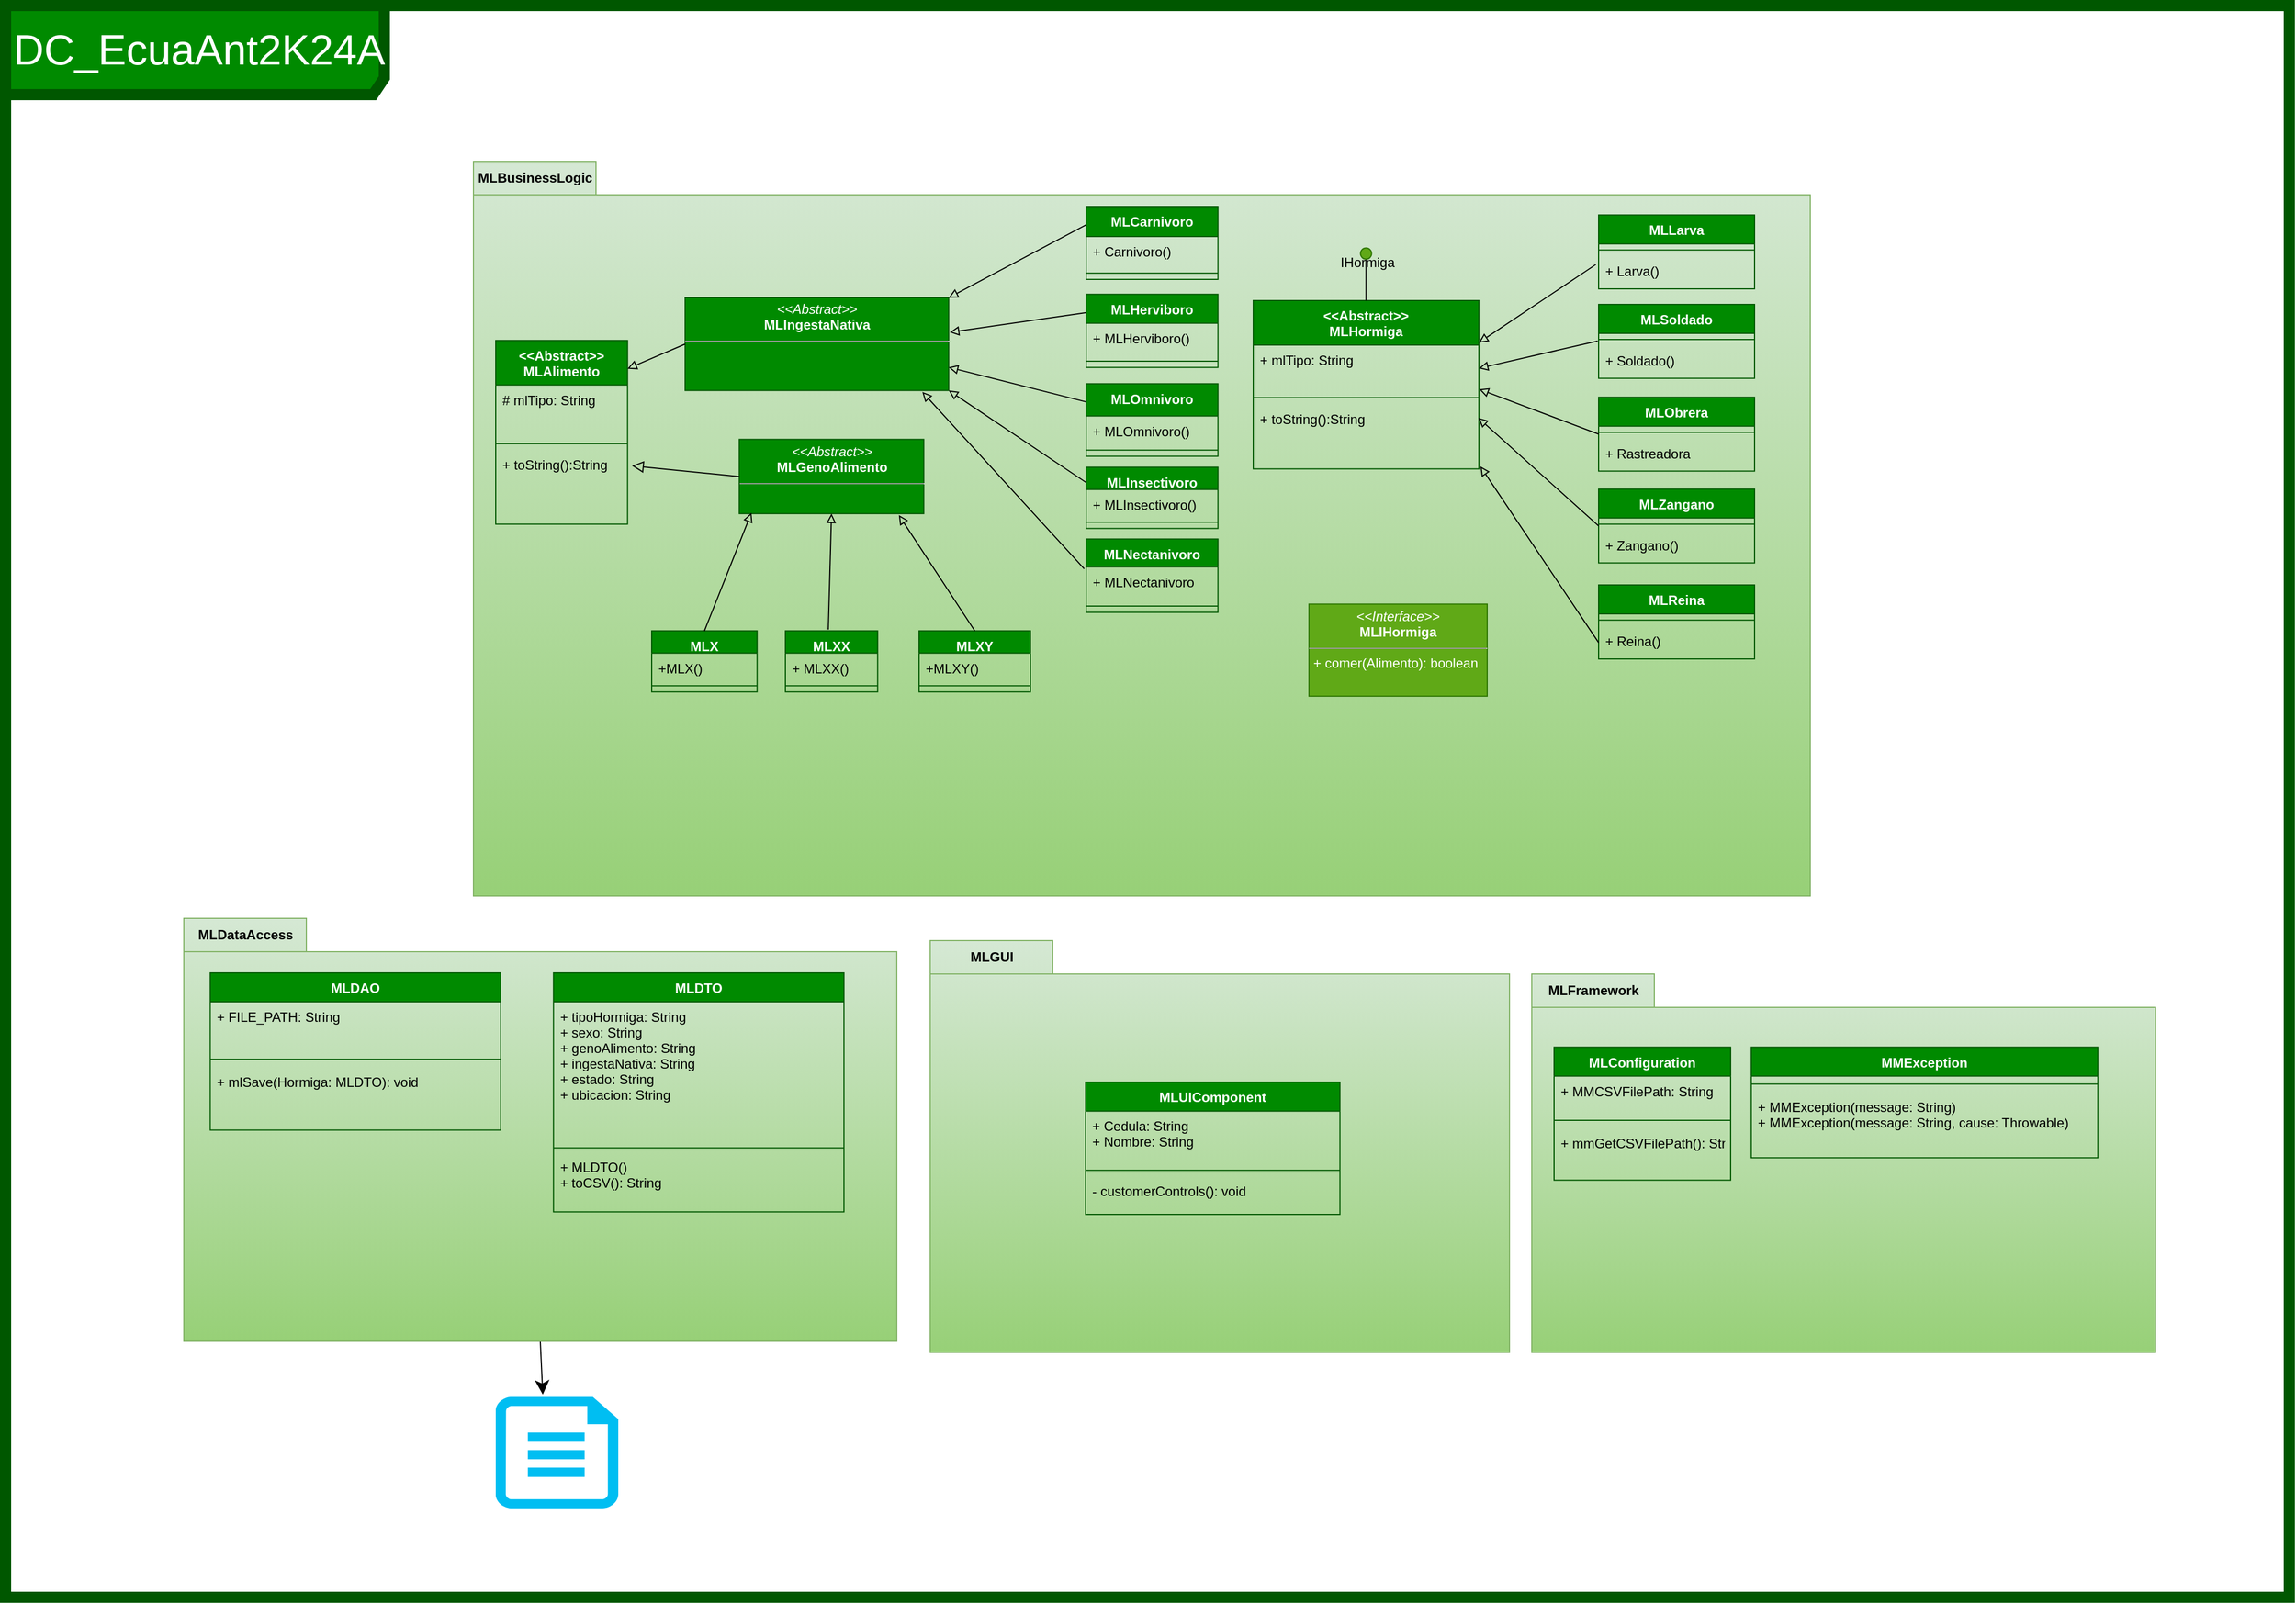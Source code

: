<mxfile>
    <diagram id="z_uSLRBLm9-AL7y3q-LX" name="Page-1">
        <mxGraphModel dx="1402" dy="825" grid="1" gridSize="10" guides="1" tooltips="1" connect="1" arrows="1" fold="1" page="0" pageScale="1" pageWidth="850" pageHeight="1100" background="#ffffff" math="0" shadow="0">
            <root>
                <mxCell id="0"/>
                <mxCell id="1" parent="0"/>
                <mxCell id="188" value="&lt;font color=&quot;#000000&quot;&gt;MLGUI&lt;/font&gt;" style="shape=folder;fontStyle=1;tabWidth=110;tabHeight=30;tabPosition=left;html=1;boundedLbl=1;labelInHeader=1;container=1;collapsible=0;fillColor=#d5e8d4;strokeColor=#82b366;gradientColor=#97d077;" vertex="1" parent="1">
                    <mxGeometry x="70" y="500" width="520" height="370" as="geometry"/>
                </mxCell>
                <mxCell id="189" value="" style="html=1;strokeColor=none;resizeWidth=1;resizeHeight=1;fillColor=none;part=1;connectable=0;allowArrows=0;deletable=0;" vertex="1" parent="188">
                    <mxGeometry width="496.472" height="194.892" relative="1" as="geometry">
                        <mxPoint y="30" as="offset"/>
                    </mxGeometry>
                </mxCell>
                <mxCell id="190" value="MLUIComponent" style="swimlane;fontStyle=1;align=center;verticalAlign=top;childLayout=stackLayout;horizontal=1;startSize=26;horizontalStack=0;resizeParent=1;resizeParentMax=0;resizeLast=0;collapsible=1;marginBottom=0;fillColor=#008a00;fontColor=#ffffff;strokeColor=#005700;" vertex="1" parent="188">
                    <mxGeometry x="139.512" y="127.188" width="228.293" height="118.808" as="geometry"/>
                </mxCell>
                <mxCell id="191" value="+ Cedula: String&#10;+ Nombre: String" style="text;strokeColor=none;fillColor=none;align=left;verticalAlign=top;spacingLeft=4;spacingRight=4;overflow=hidden;rotatable=0;points=[[0,0.5],[1,0.5]];portConstraint=eastwest;fontStyle=0;fontColor=#000000;" vertex="1" parent="190">
                    <mxGeometry y="26" width="228.293" height="48.188" as="geometry"/>
                </mxCell>
                <mxCell id="192" value="" style="line;strokeWidth=1;fillColor=none;align=left;verticalAlign=middle;spacingTop=-1;spacingLeft=3;spacingRight=3;rotatable=0;labelPosition=right;points=[];portConstraint=eastwest;strokeColor=inherit;" vertex="1" parent="190">
                    <mxGeometry y="74.188" width="228.293" height="9.943" as="geometry"/>
                </mxCell>
                <mxCell id="193" value="- customerControls(): void" style="text;strokeColor=none;fillColor=none;align=left;verticalAlign=top;spacingLeft=4;spacingRight=4;overflow=hidden;rotatable=0;points=[[0,0.5],[1,0.5]];portConstraint=eastwest;fontColor=#000000;" vertex="1" parent="190">
                    <mxGeometry y="84.131" width="228.293" height="34.677" as="geometry"/>
                </mxCell>
                <mxCell id="194" value="&lt;font color=&quot;#000000&quot;&gt;MLBusinessLogic&lt;/font&gt;" style="shape=folder;fontStyle=1;tabWidth=110;tabHeight=30;tabPosition=left;html=1;boundedLbl=1;labelInHeader=1;container=1;collapsible=0;fillColor=#d5e8d4;strokeColor=#82b366;gradientColor=#97d077;" vertex="1" parent="1">
                    <mxGeometry x="-340" y="-200" width="1200" height="660" as="geometry"/>
                </mxCell>
                <mxCell id="195" value="" style="html=1;strokeColor=none;resizeWidth=1;resizeHeight=1;fillColor=none;part=1;connectable=0;allowArrows=0;deletable=0;" vertex="1" parent="194">
                    <mxGeometry width="840" height="243.158" relative="1" as="geometry">
                        <mxPoint y="30" as="offset"/>
                    </mxGeometry>
                </mxCell>
                <mxCell id="196" value="&lt;p style=&quot;margin:0px;margin-top:4px;text-align:center;&quot;&gt;&lt;i&gt;&amp;lt;&amp;lt;Abstract&amp;gt;&amp;gt;&lt;/i&gt;&lt;br&gt;&lt;b&gt;MLIngestaNativa&lt;/b&gt;&lt;/p&gt;&lt;hr size=&quot;1&quot;&gt;&lt;p style=&quot;margin:0px;margin-left:4px;&quot;&gt;&lt;/p&gt;&lt;p style=&quot;margin:0px;margin-left:4px;&quot;&gt;&lt;br&gt;&lt;/p&gt;" style="verticalAlign=top;align=left;overflow=fill;fontSize=12;fontFamily=Helvetica;html=1;fillColor=#008a00;strokeColor=#005700;fontColor=#ffffff;" vertex="1" parent="194">
                    <mxGeometry x="190.0" y="122.438" width="236.62" height="83.368" as="geometry"/>
                </mxCell>
                <mxCell id="197" value="&lt;p style=&quot;margin:0px;margin-top:4px;text-align:center;&quot;&gt;&lt;i&gt;&amp;lt;&amp;lt;Abstract&amp;gt;&amp;gt;&lt;/i&gt;&lt;br&gt;&lt;b&gt;MLGenoAlimento&lt;/b&gt;&lt;/p&gt;&lt;hr size=&quot;1&quot;&gt;&lt;p style=&quot;margin:0px;margin-left:4px;&quot;&gt;&lt;/p&gt;&lt;p style=&quot;margin:0px;margin-left:4px;&quot;&gt;&lt;br&gt;&lt;/p&gt;" style="verticalAlign=top;align=left;overflow=fill;fontSize=12;fontFamily=Helvetica;html=1;fillColor=#008a00;strokeColor=#005700;fontColor=#ffffff;" vertex="1" parent="194">
                    <mxGeometry x="238.599" y="249.729" width="165.634" height="66.695" as="geometry"/>
                </mxCell>
                <mxCell id="198" value="&lt;&lt;Abstract&gt;&gt;&#10;MLAlimento" style="swimlane;fontStyle=1;align=center;verticalAlign=top;childLayout=stackLayout;horizontal=1;startSize=40;horizontalStack=0;resizeParent=1;resizeParentMax=0;resizeLast=0;collapsible=1;marginBottom=0;fillColor=#008a00;strokeColor=#005700;fontColor=#ffffff;" vertex="1" parent="194">
                    <mxGeometry x="20.002" y="160.852" width="118.31" height="165.053" as="geometry">
                        <mxRectangle x="20" y="10" width="90" height="30" as="alternateBounds"/>
                    </mxGeometry>
                </mxCell>
                <mxCell id="199" value="# mlTipo: String" style="text;strokeColor=none;fillColor=none;align=left;verticalAlign=top;spacingLeft=4;spacingRight=4;overflow=hidden;rotatable=0;points=[[0,0.5],[1,0.5]];portConstraint=eastwest;fontColor=#000000;" vertex="1" parent="198">
                    <mxGeometry y="40" width="118.31" height="47.242" as="geometry"/>
                </mxCell>
                <mxCell id="200" value="" style="line;strokeWidth=1;fillColor=none;align=left;verticalAlign=middle;spacingTop=-1;spacingLeft=3;spacingRight=3;rotatable=0;labelPosition=right;points=[];portConstraint=eastwest;strokeColor=inherit;" vertex="1" parent="198">
                    <mxGeometry y="87.242" width="118.31" height="11.116" as="geometry"/>
                </mxCell>
                <mxCell id="201" value="+ toString():String" style="text;strokeColor=none;fillColor=none;align=left;verticalAlign=top;spacingLeft=4;spacingRight=4;overflow=hidden;rotatable=0;points=[[0,0.5],[1,0.5]];portConstraint=eastwest;fontColor=#000000;" vertex="1" parent="198">
                    <mxGeometry y="98.358" width="118.31" height="66.695" as="geometry"/>
                </mxCell>
                <mxCell id="202" value="" style="endArrow=block;endSize=6;endFill=0;html=1;exitX=0;exitY=0.5;exitDx=0;exitDy=0;entryX=1;entryY=0.154;entryDx=0;entryDy=0;entryPerimeter=0;strokeColor=#000000;" edge="1" parent="194" source="196" target="198">
                    <mxGeometry x="-0.273" y="2" width="160" relative="1" as="geometry">
                        <mxPoint x="474.955" y="464.348" as="sourcePoint"/>
                        <mxPoint x="212.958" y="105.606" as="targetPoint"/>
                        <Array as="points"/>
                        <mxPoint as="offset"/>
                    </mxGeometry>
                </mxCell>
                <mxCell id="203" value="" style="endArrow=block;endSize=8;endFill=0;html=1;exitX=0;exitY=0.5;exitDx=0;exitDy=0;entryX=1.034;entryY=0.214;entryDx=0;entryDy=0;strokeColor=#000000;entryPerimeter=0;" edge="1" parent="194" source="197" target="201">
                    <mxGeometry x="-0.273" y="2" width="160" relative="1" as="geometry">
                        <mxPoint x="331.268" y="147.284" as="sourcePoint"/>
                        <mxPoint x="224.789" y="133.417" as="targetPoint"/>
                        <Array as="points"/>
                        <mxPoint as="offset"/>
                    </mxGeometry>
                </mxCell>
                <mxCell id="204" value="MLX" style="swimlane;fontStyle=1;align=center;verticalAlign=top;childLayout=stackLayout;horizontal=1;startSize=20;horizontalStack=0;resizeParent=1;resizeParentMax=0;resizeLast=0;collapsible=1;marginBottom=0;fillColor=#008a00;fontColor=#ffffff;strokeColor=#005700;" vertex="1" parent="194">
                    <mxGeometry x="160" y="421.77" width="94.65" height="54.9" as="geometry">
                        <mxRectangle x="20" y="10" width="90" height="30" as="alternateBounds"/>
                    </mxGeometry>
                </mxCell>
                <mxCell id="205" value="+MLX()" style="text;strokeColor=none;fillColor=none;align=left;verticalAlign=top;spacingLeft=4;spacingRight=4;overflow=hidden;rotatable=0;points=[[0,0.5],[1,0.5]];portConstraint=eastwest;fontColor=#000000;" vertex="1" parent="204">
                    <mxGeometry y="20" width="94.65" height="23.784" as="geometry"/>
                </mxCell>
                <mxCell id="206" value="" style="line;strokeWidth=1;fillColor=none;align=left;verticalAlign=middle;spacingTop=-1;spacingLeft=3;spacingRight=3;rotatable=0;labelPosition=right;points=[];portConstraint=eastwest;strokeColor=inherit;" vertex="1" parent="204">
                    <mxGeometry y="43.784" width="94.65" height="11.116" as="geometry"/>
                </mxCell>
                <mxCell id="207" value="MLXX" style="swimlane;fontStyle=1;align=center;verticalAlign=top;childLayout=stackLayout;horizontal=1;startSize=20;horizontalStack=0;resizeParent=1;resizeParentMax=0;resizeLast=0;collapsible=1;marginBottom=0;fillColor=#008a00;fontColor=#ffffff;strokeColor=#005700;" vertex="1" parent="194">
                    <mxGeometry x="280.003" y="421.768" width="82.82" height="54.9" as="geometry">
                        <mxRectangle x="20" y="10" width="90" height="30" as="alternateBounds"/>
                    </mxGeometry>
                </mxCell>
                <mxCell id="208" value="+ MLXX()" style="text;strokeColor=none;fillColor=none;align=left;verticalAlign=top;spacingLeft=4;spacingRight=4;overflow=hidden;rotatable=0;points=[[0,0.5],[1,0.5]];portConstraint=eastwest;fontColor=#000000;" vertex="1" parent="207">
                    <mxGeometry y="20" width="82.82" height="23.784" as="geometry"/>
                </mxCell>
                <mxCell id="209" value="" style="line;strokeWidth=1;fillColor=none;align=left;verticalAlign=middle;spacingTop=-1;spacingLeft=3;spacingRight=3;rotatable=0;labelPosition=right;points=[];portConstraint=eastwest;strokeColor=inherit;" vertex="1" parent="207">
                    <mxGeometry y="43.784" width="82.82" height="11.116" as="geometry"/>
                </mxCell>
                <mxCell id="210" value="MLXY" style="swimlane;fontStyle=1;align=center;verticalAlign=top;childLayout=stackLayout;horizontal=1;startSize=20;horizontalStack=0;resizeParent=1;resizeParentMax=0;resizeLast=0;collapsible=1;marginBottom=0;fillColor=#008a00;fontColor=#ffffff;strokeColor=#005700;" vertex="1" parent="194">
                    <mxGeometry x="400" y="421.77" width="100" height="54.9" as="geometry">
                        <mxRectangle x="20" y="10" width="90" height="30" as="alternateBounds"/>
                    </mxGeometry>
                </mxCell>
                <mxCell id="211" value="+MLXY()" style="text;strokeColor=none;fillColor=none;align=left;verticalAlign=top;spacingLeft=4;spacingRight=4;overflow=hidden;rotatable=0;points=[[0,0.5],[1,0.5]];portConstraint=eastwest;fontColor=#000000;" vertex="1" parent="210">
                    <mxGeometry y="20" width="100" height="23.784" as="geometry"/>
                </mxCell>
                <mxCell id="212" value="" style="line;strokeWidth=1;fillColor=none;align=left;verticalAlign=middle;spacingTop=-1;spacingLeft=3;spacingRight=3;rotatable=0;labelPosition=right;points=[];portConstraint=eastwest;strokeColor=inherit;" vertex="1" parent="210">
                    <mxGeometry y="43.784" width="100" height="11.116" as="geometry"/>
                </mxCell>
                <mxCell id="213" value="" style="endArrow=block;endSize=6;endFill=0;html=1;exitX=0.5;exitY=0;exitDx=0;exitDy=0;entryX=0.066;entryY=0.989;entryDx=0;entryDy=0;strokeColor=#000000;entryPerimeter=0;" edge="1" parent="194" source="204" target="197">
                    <mxGeometry x="-0.273" y="2" width="160" relative="1" as="geometry">
                        <mxPoint x="319.437" y="345.979" as="sourcePoint"/>
                        <mxPoint x="212.958" y="272.337" as="targetPoint"/>
                        <Array as="points"/>
                        <mxPoint as="offset"/>
                    </mxGeometry>
                </mxCell>
                <mxCell id="214" value="" style="endArrow=block;endSize=6;endFill=0;html=1;exitX=0.465;exitY=-0.02;exitDx=0;exitDy=0;entryX=0.5;entryY=1;entryDx=0;entryDy=0;exitPerimeter=0;strokeColor=#000000;" edge="1" parent="194" source="207" target="197">
                    <mxGeometry x="-0.273" y="2" width="160" relative="1" as="geometry">
                        <mxPoint x="532.394" y="373.768" as="sourcePoint"/>
                        <mxPoint x="425.915" y="300.126" as="targetPoint"/>
                        <Array as="points"/>
                        <mxPoint as="offset"/>
                    </mxGeometry>
                </mxCell>
                <mxCell id="215" value="" style="endArrow=block;endSize=6;endFill=0;html=1;exitX=0.5;exitY=0;exitDx=0;exitDy=0;entryX=0.865;entryY=1.02;entryDx=0;entryDy=0;strokeColor=#000000;entryPerimeter=0;" edge="1" parent="194" source="210" target="197">
                    <mxGeometry x="-0.273" y="2" width="160" relative="1" as="geometry">
                        <mxPoint x="686.197" y="373.768" as="sourcePoint"/>
                        <mxPoint x="579.718" y="300.126" as="targetPoint"/>
                        <Array as="points"/>
                        <mxPoint as="offset"/>
                    </mxGeometry>
                </mxCell>
                <mxCell id="216" value="MLCarnivoro" style="swimlane;fontStyle=1;align=center;verticalAlign=top;childLayout=stackLayout;horizontal=1;startSize=27;horizontalStack=0;resizeParent=1;resizeParentMax=0;resizeLast=0;collapsible=1;marginBottom=0;fillColor=#008a00;fontColor=#ffffff;strokeColor=#005700;" vertex="1" parent="194">
                    <mxGeometry x="550.002" y="40.526" width="118.31" height="65.467" as="geometry">
                        <mxRectangle x="20" y="10" width="90" height="30" as="alternateBounds"/>
                    </mxGeometry>
                </mxCell>
                <mxCell id="217" value="+ Carnivoro()" style="text;strokeColor=none;fillColor=none;align=left;verticalAlign=top;spacingLeft=4;spacingRight=4;overflow=hidden;rotatable=0;points=[[0,0.5],[1,0.5]];portConstraint=eastwest;fontColor=#000000;" vertex="1" parent="216">
                    <mxGeometry y="27" width="118.31" height="27.351" as="geometry"/>
                </mxCell>
                <mxCell id="218" value="" style="line;strokeWidth=1;fillColor=none;align=left;verticalAlign=middle;spacingTop=-1;spacingLeft=3;spacingRight=3;rotatable=0;labelPosition=right;points=[];portConstraint=eastwest;strokeColor=inherit;" vertex="1" parent="216">
                    <mxGeometry y="54.351" width="118.31" height="11.116" as="geometry"/>
                </mxCell>
                <mxCell id="219" value="MLHerviboro" style="swimlane;fontStyle=1;align=center;verticalAlign=top;childLayout=stackLayout;horizontal=1;startSize=26;horizontalStack=0;resizeParent=1;resizeParentMax=0;resizeLast=0;collapsible=1;marginBottom=0;fillColor=#008a00;fontColor=#ffffff;strokeColor=#005700;" vertex="1" parent="194">
                    <mxGeometry x="550.002" y="119.429" width="118.31" height="65.656" as="geometry">
                        <mxRectangle x="20" y="10" width="90" height="30" as="alternateBounds"/>
                    </mxGeometry>
                </mxCell>
                <mxCell id="220" value="+ MLHerviboro()" style="text;strokeColor=none;fillColor=none;align=left;verticalAlign=top;spacingLeft=4;spacingRight=4;overflow=hidden;rotatable=0;points=[[0,0.5],[1,0.5]];portConstraint=eastwest;fontColor=#000000;" vertex="1" parent="219">
                    <mxGeometry y="26" width="118.31" height="28.541" as="geometry"/>
                </mxCell>
                <mxCell id="221" value="" style="line;strokeWidth=1;fillColor=none;align=left;verticalAlign=middle;spacingTop=-1;spacingLeft=3;spacingRight=3;rotatable=0;labelPosition=right;points=[];portConstraint=eastwest;strokeColor=inherit;" vertex="1" parent="219">
                    <mxGeometry y="54.541" width="118.31" height="11.116" as="geometry"/>
                </mxCell>
                <mxCell id="222" value="MLOmnivoro" style="swimlane;fontStyle=1;align=center;verticalAlign=top;childLayout=stackLayout;horizontal=1;startSize=29;horizontalStack=0;resizeParent=1;resizeParentMax=0;resizeLast=0;collapsible=1;marginBottom=0;fillColor=#008a00;fontColor=#ffffff;strokeColor=#005700;" vertex="1" parent="194">
                    <mxGeometry x="550" y="199.796" width="118.31" height="65.089" as="geometry">
                        <mxRectangle x="20" y="10" width="90" height="30" as="alternateBounds"/>
                    </mxGeometry>
                </mxCell>
                <mxCell id="223" value="+ MLOmnivoro()" style="text;strokeColor=none;fillColor=none;align=left;verticalAlign=top;spacingLeft=4;spacingRight=4;overflow=hidden;rotatable=0;points=[[0,0.5],[1,0.5]];portConstraint=eastwest;fontColor=#000000;" vertex="1" parent="222">
                    <mxGeometry y="29" width="118.31" height="24.973" as="geometry"/>
                </mxCell>
                <mxCell id="224" value="" style="line;strokeWidth=1;fillColor=none;align=left;verticalAlign=middle;spacingTop=-1;spacingLeft=3;spacingRight=3;rotatable=0;labelPosition=right;points=[];portConstraint=eastwest;strokeColor=inherit;" vertex="1" parent="222">
                    <mxGeometry y="53.973" width="118.31" height="11.116" as="geometry"/>
                </mxCell>
                <mxCell id="225" value="MLInsectivoro" style="swimlane;fontStyle=1;align=center;verticalAlign=top;childLayout=stackLayout;horizontal=1;startSize=20;horizontalStack=0;resizeParent=1;resizeParentMax=0;resizeLast=0;collapsible=1;marginBottom=0;fillColor=#008a00;fontColor=#ffffff;strokeColor=#005700;" vertex="1" parent="194">
                    <mxGeometry x="550.002" y="274.792" width="118.31" height="54.9" as="geometry">
                        <mxRectangle x="20" y="10" width="90" height="30" as="alternateBounds"/>
                    </mxGeometry>
                </mxCell>
                <mxCell id="226" value="+ MLInsectivoro()" style="text;strokeColor=none;fillColor=none;align=left;verticalAlign=top;spacingLeft=4;spacingRight=4;overflow=hidden;rotatable=0;points=[[0,0.5],[1,0.5]];portConstraint=eastwest;fontColor=#000000;" vertex="1" parent="225">
                    <mxGeometry y="20" width="118.31" height="23.784" as="geometry"/>
                </mxCell>
                <mxCell id="227" value="" style="line;strokeWidth=1;fillColor=none;align=left;verticalAlign=middle;spacingTop=-1;spacingLeft=3;spacingRight=3;rotatable=0;labelPosition=right;points=[];portConstraint=eastwest;strokeColor=inherit;" vertex="1" parent="225">
                    <mxGeometry y="43.784" width="118.31" height="11.116" as="geometry"/>
                </mxCell>
                <mxCell id="228" value="MLNectanivoro" style="swimlane;fontStyle=1;align=center;verticalAlign=top;childLayout=stackLayout;horizontal=1;startSize=25;horizontalStack=0;resizeParent=1;resizeParentMax=0;resizeLast=0;collapsible=1;marginBottom=0;fillColor=#008a00;fontColor=#ffffff;strokeColor=#005700;" vertex="1" parent="194">
                    <mxGeometry x="550.0" y="339.259" width="118.31" height="65.846" as="geometry">
                        <mxRectangle x="20" y="10" width="90" height="30" as="alternateBounds"/>
                    </mxGeometry>
                </mxCell>
                <mxCell id="229" value="+ MLNectanivoro" style="text;strokeColor=none;fillColor=none;align=left;verticalAlign=top;spacingLeft=4;spacingRight=4;overflow=hidden;rotatable=0;points=[[0,0.5],[1,0.5]];portConstraint=eastwest;fontColor=#000000;" vertex="1" parent="228">
                    <mxGeometry y="25" width="118.31" height="29.73" as="geometry"/>
                </mxCell>
                <mxCell id="230" value="" style="line;strokeWidth=1;fillColor=none;align=left;verticalAlign=middle;spacingTop=-1;spacingLeft=3;spacingRight=3;rotatable=0;labelPosition=right;points=[];portConstraint=eastwest;strokeColor=inherit;" vertex="1" parent="228">
                    <mxGeometry y="54.73" width="118.31" height="11.116" as="geometry"/>
                </mxCell>
                <mxCell id="231" value="" style="endArrow=block;endSize=6;endFill=0;html=1;exitX=0;exitY=0.25;exitDx=0;exitDy=0;entryX=1;entryY=0;entryDx=0;entryDy=0;strokeColor=#000000;" edge="1" parent="194" source="216" target="196">
                    <mxGeometry x="-0.273" y="2" width="160" relative="1" as="geometry">
                        <mxPoint x="774.93" y="334.863" as="sourcePoint"/>
                        <mxPoint x="615.211" y="154.232" as="targetPoint"/>
                        <Array as="points"/>
                        <mxPoint as="offset"/>
                    </mxGeometry>
                </mxCell>
                <mxCell id="232" value="" style="endArrow=block;endSize=6;endFill=0;html=1;exitX=0;exitY=0.25;exitDx=0;exitDy=0;entryX=1.004;entryY=0.373;entryDx=0;entryDy=0;entryPerimeter=0;strokeColor=#000000;" edge="1" parent="194" source="219" target="196">
                    <mxGeometry x="-0.273" y="2" width="160" relative="1" as="geometry">
                        <mxPoint x="887.324" y="105.6" as="sourcePoint"/>
                        <mxPoint x="579.718" y="121.579" as="targetPoint"/>
                        <Array as="points"/>
                        <mxPoint as="offset"/>
                    </mxGeometry>
                </mxCell>
                <mxCell id="233" value="" style="endArrow=block;endSize=6;endFill=0;html=1;exitX=0;exitY=0.25;exitDx=0;exitDy=0;entryX=1;entryY=0.75;entryDx=0;entryDy=0;strokeColor=#000000;startSize=6;" edge="1" parent="194" source="222" target="196">
                    <mxGeometry x="-0.273" y="2" width="160" relative="1" as="geometry">
                        <mxPoint x="863.662" y="175.074" as="sourcePoint"/>
                        <mxPoint x="556.056" y="191.053" as="targetPoint"/>
                        <Array as="points"/>
                        <mxPoint as="offset"/>
                    </mxGeometry>
                </mxCell>
                <mxCell id="234" value="" style="endArrow=block;endSize=6;endFill=0;html=1;exitX=0;exitY=0.25;exitDx=0;exitDy=0;entryX=1;entryY=1;entryDx=0;entryDy=0;strokeColor=#000000;" edge="1" parent="194" source="225" target="196">
                    <mxGeometry x="-0.273" y="2" width="160" relative="1" as="geometry">
                        <mxPoint x="899.155" y="117.411" as="sourcePoint"/>
                        <mxPoint x="591.549" y="133.389" as="targetPoint"/>
                        <Array as="points"/>
                        <mxPoint as="offset"/>
                    </mxGeometry>
                </mxCell>
                <mxCell id="236" value="&lt;p style=&quot;margin:0px;margin-top:4px;text-align:center;&quot;&gt;&lt;i&gt;&amp;lt;&amp;lt;Interface&amp;gt;&amp;gt;&lt;/i&gt;&lt;br&gt;&lt;b&gt;MLIHormiga&lt;/b&gt;&lt;/p&gt;&lt;hr size=&quot;1&quot;&gt;&lt;p style=&quot;margin:0px;margin-left:4px;&quot;&gt;&lt;/p&gt;&lt;p style=&quot;margin:0px;margin-left:4px;&quot;&gt;+ comer(Alimento): boolean&lt;/p&gt;&lt;p style=&quot;margin:0px;margin-left:4px;&quot;&gt;&lt;br&gt;&lt;/p&gt;" style="verticalAlign=top;align=left;overflow=fill;fontSize=12;fontFamily=Helvetica;html=1;fillColor=#60a917;strokeColor=#2D7600;fontColor=#ffffff;" vertex="1" parent="194">
                    <mxGeometry x="750" y="397.712" width="160" height="82.744" as="geometry"/>
                </mxCell>
                <mxCell id="237" value="&lt;&lt;Abstract&gt;&gt;&#10;MLHormiga" style="swimlane;fontStyle=1;align=center;verticalAlign=top;childLayout=stackLayout;horizontal=1;startSize=40;horizontalStack=0;resizeParent=1;resizeParentMax=0;resizeLast=0;collapsible=1;marginBottom=0;fillColor=#008a00;fontColor=#ffffff;strokeColor=#005700;" vertex="1" parent="194">
                    <mxGeometry x="700" y="125.053" width="202.5" height="151.158" as="geometry">
                        <mxRectangle x="20" y="10" width="90" height="30" as="alternateBounds"/>
                    </mxGeometry>
                </mxCell>
                <mxCell id="238" value="+ mlTipo: String" style="text;strokeColor=none;fillColor=none;align=left;verticalAlign=top;spacingLeft=4;spacingRight=4;overflow=hidden;rotatable=0;points=[[0,0.5],[1,0.5]];portConstraint=eastwest;fontColor=#000000;" vertex="1" parent="237">
                    <mxGeometry y="40" width="202.5" height="41.684" as="geometry"/>
                </mxCell>
                <mxCell id="239" value="" style="line;strokeWidth=1;fillColor=none;align=left;verticalAlign=middle;spacingTop=-1;spacingLeft=3;spacingRight=3;rotatable=0;labelPosition=right;points=[];portConstraint=eastwest;strokeColor=inherit;" vertex="1" parent="237">
                    <mxGeometry y="81.684" width="202.5" height="11.116" as="geometry"/>
                </mxCell>
                <mxCell id="240" value="+ toString():String" style="text;strokeColor=none;fillColor=none;align=left;verticalAlign=top;spacingLeft=4;spacingRight=4;overflow=hidden;rotatable=0;points=[[0,0.5],[1,0.5]];portConstraint=eastwest;fontColor=#000000;" vertex="1" parent="237">
                    <mxGeometry y="92.8" width="202.5" height="58.358" as="geometry"/>
                </mxCell>
                <mxCell id="241" value="MLLarva" style="swimlane;fontStyle=1;align=center;verticalAlign=top;childLayout=stackLayout;horizontal=1;startSize=26;horizontalStack=0;resizeParent=1;resizeParentMax=0;resizeLast=0;collapsible=1;marginBottom=0;fillColor=#008a00;strokeColor=#005700;fontColor=#ffffff;" vertex="1" parent="194">
                    <mxGeometry x="1010" y="48.079" width="140" height="66.429" as="geometry"/>
                </mxCell>
                <mxCell id="242" value="" style="line;strokeWidth=1;fillColor=none;align=left;verticalAlign=middle;spacingTop=-1;spacingLeft=3;spacingRight=3;rotatable=0;labelPosition=right;points=[];portConstraint=eastwest;strokeColor=inherit;" vertex="1" parent="241">
                    <mxGeometry y="26" width="140" height="11.116" as="geometry"/>
                </mxCell>
                <mxCell id="243" value="+ Larva()" style="text;strokeColor=none;fillColor=none;align=left;verticalAlign=top;spacingLeft=4;spacingRight=4;overflow=hidden;rotatable=0;points=[[0,0.5],[1,0.5]];portConstraint=eastwest;fontColor=#000000;" vertex="1" parent="241">
                    <mxGeometry y="37.116" width="140" height="29.314" as="geometry"/>
                </mxCell>
                <mxCell id="244" value="MLSoldado" style="swimlane;fontStyle=1;align=center;verticalAlign=top;childLayout=stackLayout;horizontal=1;startSize=26;horizontalStack=0;resizeParent=1;resizeParentMax=0;resizeLast=0;collapsible=1;marginBottom=0;fillColor=#008a00;strokeColor=#005700;fontColor=#ffffff;" vertex="1" parent="194">
                    <mxGeometry x="1010" y="128.45" width="140" height="66.429" as="geometry"/>
                </mxCell>
                <mxCell id="245" value="" style="line;strokeWidth=1;fillColor=none;align=left;verticalAlign=middle;spacingTop=-1;spacingLeft=3;spacingRight=3;rotatable=0;labelPosition=right;points=[];portConstraint=eastwest;strokeColor=inherit;" vertex="1" parent="244">
                    <mxGeometry y="26" width="140" height="11.116" as="geometry"/>
                </mxCell>
                <mxCell id="246" value="+ Soldado()" style="text;strokeColor=none;fillColor=none;align=left;verticalAlign=top;spacingLeft=4;spacingRight=4;overflow=hidden;rotatable=0;points=[[0,0.5],[1,0.5]];portConstraint=eastwest;fontColor=#000000;" vertex="1" parent="244">
                    <mxGeometry y="37.116" width="140" height="29.314" as="geometry"/>
                </mxCell>
                <mxCell id="247" value="MLObrera" style="swimlane;fontStyle=1;align=center;verticalAlign=top;childLayout=stackLayout;horizontal=1;startSize=26;horizontalStack=0;resizeParent=1;resizeParentMax=0;resizeLast=0;collapsible=1;marginBottom=0;fillColor=#008a00;strokeColor=#005700;fontColor=#ffffff;" vertex="1" parent="194">
                    <mxGeometry x="1010" y="211.813" width="140" height="66.429" as="geometry"/>
                </mxCell>
                <mxCell id="248" value="" style="line;strokeWidth=1;fillColor=none;align=left;verticalAlign=middle;spacingTop=-1;spacingLeft=3;spacingRight=3;rotatable=0;labelPosition=right;points=[];portConstraint=eastwest;strokeColor=inherit;" vertex="1" parent="247">
                    <mxGeometry y="26" width="140" height="11.116" as="geometry"/>
                </mxCell>
                <mxCell id="249" value="+ Rastreadora" style="text;strokeColor=none;fillColor=none;align=left;verticalAlign=top;spacingLeft=4;spacingRight=4;overflow=hidden;rotatable=0;points=[[0,0.5],[1,0.5]];portConstraint=eastwest;fontColor=#000000;" vertex="1" parent="247">
                    <mxGeometry y="37.116" width="140" height="29.314" as="geometry"/>
                </mxCell>
                <mxCell id="250" value="MLZangano" style="swimlane;fontStyle=1;align=center;verticalAlign=top;childLayout=stackLayout;horizontal=1;startSize=26;horizontalStack=0;resizeParent=1;resizeParentMax=0;resizeLast=0;collapsible=1;marginBottom=0;fillColor=#008a00;strokeColor=#005700;fontColor=#ffffff;" vertex="1" parent="194">
                    <mxGeometry x="1010" y="294.32" width="140" height="66.429" as="geometry"/>
                </mxCell>
                <mxCell id="251" value="" style="line;strokeWidth=1;fillColor=none;align=left;verticalAlign=middle;spacingTop=-1;spacingLeft=3;spacingRight=3;rotatable=0;labelPosition=right;points=[];portConstraint=eastwest;strokeColor=inherit;" vertex="1" parent="250">
                    <mxGeometry y="26" width="140" height="11.116" as="geometry"/>
                </mxCell>
                <mxCell id="252" value="+ Zangano()" style="text;strokeColor=none;fillColor=none;align=left;verticalAlign=top;spacingLeft=4;spacingRight=4;overflow=hidden;rotatable=0;points=[[0,0.5],[1,0.5]];portConstraint=eastwest;fontColor=#000000;" vertex="1" parent="250">
                    <mxGeometry y="37.116" width="140" height="29.314" as="geometry"/>
                </mxCell>
                <mxCell id="253" value="MLReina" style="swimlane;fontStyle=1;align=center;verticalAlign=top;childLayout=stackLayout;horizontal=1;startSize=26;horizontalStack=0;resizeParent=1;resizeParentMax=0;resizeLast=0;collapsible=1;marginBottom=0;fillColor=#008a00;strokeColor=#005700;fontColor=#ffffff;" vertex="1" parent="194">
                    <mxGeometry x="1010" y="380.541" width="140" height="66.429" as="geometry"/>
                </mxCell>
                <mxCell id="254" value="" style="line;strokeWidth=1;fillColor=none;align=left;verticalAlign=middle;spacingTop=-1;spacingLeft=3;spacingRight=3;rotatable=0;labelPosition=right;points=[];portConstraint=eastwest;strokeColor=inherit;" vertex="1" parent="253">
                    <mxGeometry y="26" width="140" height="11.116" as="geometry"/>
                </mxCell>
                <mxCell id="255" value="+ Reina()" style="text;strokeColor=none;fillColor=none;align=left;verticalAlign=top;spacingLeft=4;spacingRight=4;overflow=hidden;rotatable=0;points=[[0,0.5],[1,0.5]];portConstraint=eastwest;fontColor=#000000;" vertex="1" parent="253">
                    <mxGeometry y="37.116" width="140" height="29.314" as="geometry"/>
                </mxCell>
                <mxCell id="256" value="" style="endArrow=block;endSize=6;endFill=0;html=1;entryX=1;entryY=0.25;entryDx=0;entryDy=0;exitX=-0.018;exitY=0.253;exitDx=0;exitDy=0;strokeColor=#000000;exitPerimeter=0;" edge="1" parent="194" source="243" target="237">
                    <mxGeometry x="-0.273" y="2" width="160" relative="1" as="geometry">
                        <mxPoint x="1099" y="81.979" as="sourcePoint"/>
                        <mxPoint x="915.81" y="112.492" as="targetPoint"/>
                        <Array as="points"/>
                        <mxPoint as="offset"/>
                    </mxGeometry>
                </mxCell>
                <mxCell id="257" value="" style="endArrow=block;endSize=6;endFill=0;html=1;entryX=1;entryY=0.5;entryDx=0;entryDy=0;exitX=-0.006;exitY=-0.143;exitDx=0;exitDy=0;strokeColor=#000000;exitPerimeter=0;" edge="1" parent="194" source="246" target="238">
                    <mxGeometry x="-0.273" y="2" width="160" relative="1" as="geometry">
                        <mxPoint x="1080" y="248.716" as="sourcePoint"/>
                        <mxPoint x="915" y="158.4" as="targetPoint"/>
                        <Array as="points"/>
                        <mxPoint as="offset"/>
                    </mxGeometry>
                </mxCell>
                <mxCell id="258" value="" style="endArrow=block;endSize=6;endFill=0;html=1;entryX=1.002;entryY=0.951;entryDx=0;entryDy=0;exitX=0;exitY=0.5;exitDx=0;exitDy=0;strokeColor=#000000;entryPerimeter=0;" edge="1" parent="194" source="247" target="238">
                    <mxGeometry x="-0.273" y="2" width="160" relative="1" as="geometry">
                        <mxPoint x="1080" y="304.295" as="sourcePoint"/>
                        <mxPoint x="915" y="213.979" as="targetPoint"/>
                        <Array as="points"/>
                        <mxPoint as="offset"/>
                    </mxGeometry>
                </mxCell>
                <mxCell id="259" value="" style="endArrow=block;endSize=6;endFill=0;html=1;exitX=0;exitY=0.5;exitDx=0;exitDy=0;entryX=1.007;entryY=0.963;entryDx=0;entryDy=0;entryPerimeter=0;strokeColor=#000000;" edge="1" parent="194" source="255" target="240">
                    <mxGeometry x="-0.273" y="2" width="160" relative="1" as="geometry">
                        <mxPoint x="1015" y="339.032" as="sourcePoint"/>
                        <mxPoint x="850" y="248.716" as="targetPoint"/>
                        <Array as="points"/>
                        <mxPoint as="offset"/>
                    </mxGeometry>
                </mxCell>
                <mxCell id="260" value="" style="endArrow=block;endSize=6;endFill=0;html=1;exitX=0;exitY=0.5;exitDx=0;exitDy=0;entryX=0.998;entryY=0.216;entryDx=0;entryDy=0;entryPerimeter=0;strokeColor=#000000;" edge="1" parent="194" source="250" target="240">
                    <mxGeometry x="-0.273" y="2" width="160" relative="1" as="geometry">
                        <mxPoint x="1055" y="366.821" as="sourcePoint"/>
                        <mxPoint x="890" y="276.505" as="targetPoint"/>
                        <Array as="points"/>
                        <mxPoint as="offset"/>
                    </mxGeometry>
                </mxCell>
                <mxCell id="261" value="" style="rounded=0;orthogonalLoop=1;jettySize=auto;html=1;endArrow=none;endFill=0;sketch=0;sourcePerimeterSpacing=0;targetPerimeterSpacing=0;startSize=14;endSize=14;curved=1;exitX=0.5;exitY=0;exitDx=0;exitDy=0;" edge="1" parent="194" source="237" target="262">
                    <mxGeometry relative="1" as="geometry">
                        <mxPoint x="857.5" y="66.695" as="sourcePoint"/>
                        <mxPoint x="882.5" y="76.421" as="targetPoint"/>
                        <Array as="points"/>
                    </mxGeometry>
                </mxCell>
                <mxCell id="262" value="&lt;font color=&quot;#000000&quot;&gt;&amp;nbsp; &amp;nbsp; &amp;nbsp;IHormiga&lt;/font&gt;" style="ellipse;whiteSpace=wrap;html=1;align=center;aspect=fixed;resizable=0;points=[];outlineConnect=0;sketch=0;fillColor=#60a917;strokeColor=#2D7600;fontColor=#ffffff;" vertex="1" parent="194">
                    <mxGeometry x="796.25" y="77.811" width="10" height="10" as="geometry"/>
                </mxCell>
                <mxCell id="285" value="" style="endArrow=block;endSize=6;endFill=0;html=1;exitX=-0.015;exitY=0.058;exitDx=0;exitDy=0;entryX=0.9;entryY=1.016;entryDx=0;entryDy=0;strokeColor=#000000;exitPerimeter=0;entryPerimeter=0;" edge="1" parent="194" source="229" target="196">
                    <mxGeometry x="-0.273" y="2" width="160" relative="1" as="geometry">
                        <mxPoint x="513.382" y="321.654" as="sourcePoint"/>
                        <mxPoint x="410.0" y="145.895" as="targetPoint"/>
                        <Array as="points"/>
                        <mxPoint as="offset"/>
                    </mxGeometry>
                </mxCell>
                <mxCell id="290" style="edgeStyle=none;html=1;exitX=0.5;exitY=1;exitDx=0;exitDy=0;exitPerimeter=0;entryX=0.384;entryY=-0.021;entryDx=0;entryDy=0;entryPerimeter=0;strokeColor=#000000;fontColor=#000000;startSize=6;endSize=10;" edge="1" parent="1" source="263" target="288">
                    <mxGeometry relative="1" as="geometry"/>
                </mxCell>
                <mxCell id="263" value="&lt;font color=&quot;#000000&quot;&gt;MLDataAccess&lt;/font&gt;" style="shape=folder;fontStyle=1;tabWidth=110;tabHeight=30;tabPosition=left;html=1;boundedLbl=1;labelInHeader=1;container=1;collapsible=0;fillColor=#d5e8d4;strokeColor=#82b366;gradientColor=#97d077;" vertex="1" parent="1">
                    <mxGeometry x="-600" y="480" width="640" height="380" as="geometry"/>
                </mxCell>
                <mxCell id="264" value="" style="html=1;strokeColor=none;resizeWidth=1;resizeHeight=1;fillColor=none;part=1;connectable=0;allowArrows=0;deletable=0;" vertex="1" parent="263">
                    <mxGeometry width="533.333" height="266" relative="1" as="geometry">
                        <mxPoint y="30" as="offset"/>
                    </mxGeometry>
                </mxCell>
                <mxCell id="265" value="MLDAO" style="swimlane;fontStyle=1;align=center;verticalAlign=top;childLayout=stackLayout;horizontal=1;startSize=26;horizontalStack=0;resizeParent=1;resizeParentMax=0;resizeLast=0;collapsible=1;marginBottom=0;fillColor=#008a00;fontColor=#ffffff;strokeColor=#005700;" vertex="1" parent="263">
                    <mxGeometry x="23.704" y="49.032" width="260.741" height="141.227" as="geometry"/>
                </mxCell>
                <mxCell id="266" value="+ FILE_PATH: String&#10;" style="text;strokeColor=none;fillColor=none;align=left;verticalAlign=top;spacingLeft=4;spacingRight=4;overflow=hidden;rotatable=0;points=[[0,0.5],[1,0.5]];portConstraint=eastwest;fontStyle=0;fontColor=#000000;" vertex="1" parent="265">
                    <mxGeometry y="26" width="260.741" height="44.979" as="geometry"/>
                </mxCell>
                <mxCell id="267" value="" style="line;strokeWidth=1;fillColor=none;align=left;verticalAlign=middle;spacingTop=-1;spacingLeft=3;spacingRight=3;rotatable=0;labelPosition=right;points=[];portConstraint=eastwest;strokeColor=inherit;" vertex="1" parent="265">
                    <mxGeometry y="70.979" width="260.741" height="13.272" as="geometry"/>
                </mxCell>
                <mxCell id="268" value="+ mlSave(Hormiga: MLDTO): void&#10;" style="text;strokeColor=none;fillColor=none;align=left;verticalAlign=top;spacingLeft=4;spacingRight=4;overflow=hidden;rotatable=0;points=[[0,0.5],[1,0.5]];portConstraint=eastwest;fontColor=#000000;" vertex="1" parent="265">
                    <mxGeometry y="84.251" width="260.741" height="56.975" as="geometry"/>
                </mxCell>
                <mxCell id="269" value="MLDTO" style="swimlane;fontStyle=1;align=center;verticalAlign=top;childLayout=stackLayout;horizontal=1;startSize=26;horizontalStack=0;resizeParent=1;resizeParentMax=0;resizeLast=0;collapsible=1;marginBottom=0;fillColor=#008a00;fontColor=#ffffff;strokeColor=#005700;" vertex="1" parent="263">
                    <mxGeometry x="331.852" y="49.032" width="260.741" height="214.773" as="geometry"/>
                </mxCell>
                <mxCell id="270" value="+ tipoHormiga: String&#10;+ sexo: String&#10;+ genoAlimento: String&#10;+ ingestaNativa: String&#10;+ estado: String&#10;+ ubicacion: String" style="text;strokeColor=none;fillColor=none;align=left;verticalAlign=top;spacingLeft=4;spacingRight=4;overflow=hidden;rotatable=0;points=[[0,0.5],[1,0.5]];portConstraint=eastwest;fontStyle=0;fontColor=#000000;" vertex="1" parent="269">
                    <mxGeometry y="26" width="260.741" height="127.484" as="geometry"/>
                </mxCell>
                <mxCell id="271" value="" style="line;strokeWidth=1;fillColor=none;align=left;verticalAlign=middle;spacingTop=-1;spacingLeft=3;spacingRight=3;rotatable=0;labelPosition=right;points=[];portConstraint=eastwest;strokeColor=inherit;" vertex="1" parent="269">
                    <mxGeometry y="153.484" width="260.741" height="7.415" as="geometry"/>
                </mxCell>
                <mxCell id="272" value="+ MLDTO()&#10;+ toCSV(): String&#10;" style="text;strokeColor=none;fillColor=none;align=left;verticalAlign=top;spacingLeft=4;spacingRight=4;overflow=hidden;rotatable=0;points=[[0,0.5],[1,0.5]];portConstraint=eastwest;fontColor=#000000;" vertex="1" parent="269">
                    <mxGeometry y="160.899" width="260.741" height="53.874" as="geometry"/>
                </mxCell>
                <mxCell id="273" value="&lt;font color=&quot;#000000&quot;&gt;MLFramework&lt;/font&gt;" style="shape=folder;fontStyle=1;tabWidth=110;tabHeight=30;tabPosition=left;html=1;boundedLbl=1;labelInHeader=1;container=1;collapsible=0;fillColor=#d5e8d4;strokeColor=#82b366;gradientColor=#97d077;" vertex="1" parent="1">
                    <mxGeometry x="610" y="530" width="560" height="340" as="geometry"/>
                </mxCell>
                <mxCell id="274" value="" style="html=1;strokeColor=none;resizeWidth=1;resizeHeight=1;fillColor=none;part=1;connectable=0;allowArrows=0;deletable=0;" vertex="1" parent="273">
                    <mxGeometry width="483.137" height="238.0" relative="1" as="geometry">
                        <mxPoint y="30" as="offset"/>
                    </mxGeometry>
                </mxCell>
                <mxCell id="275" value="MLConfiguration" style="swimlane;fontStyle=1;align=center;verticalAlign=top;childLayout=stackLayout;horizontal=1;startSize=26;horizontalStack=0;resizeParent=1;resizeParentMax=0;resizeLast=0;collapsible=1;marginBottom=0;fillColor=#008a00;fontColor=#ffffff;strokeColor=#005700;" vertex="1" parent="273">
                    <mxGeometry x="20.002" y="65.748" width="158.516" height="119.482" as="geometry"/>
                </mxCell>
                <mxCell id="276" value="+ MMCSVFilePath: String" style="text;strokeColor=none;fillColor=none;align=left;verticalAlign=top;spacingLeft=4;spacingRight=4;overflow=hidden;rotatable=0;points=[[0,0.5],[1,0.5]];portConstraint=eastwest;fontStyle=0;fontColor=#000000;" vertex="1" parent="275">
                    <mxGeometry y="26" width="158.516" height="32.64" as="geometry"/>
                </mxCell>
                <mxCell id="277" value="" style="line;strokeWidth=1;fillColor=none;align=left;verticalAlign=middle;spacingTop=-1;spacingLeft=3;spacingRight=3;rotatable=0;labelPosition=right;points=[];portConstraint=eastwest;strokeColor=inherit;" vertex="1" parent="275">
                    <mxGeometry y="58.64" width="158.516" height="14.316" as="geometry"/>
                </mxCell>
                <mxCell id="278" value="+ mmGetCSVFilePath(): String" style="text;strokeColor=none;fillColor=none;align=left;verticalAlign=top;spacingLeft=4;spacingRight=4;overflow=hidden;rotatable=0;points=[[0,0.5],[1,0.5]];portConstraint=eastwest;fontColor=#000000;" vertex="1" parent="275">
                    <mxGeometry y="72.956" width="158.516" height="46.526" as="geometry"/>
                </mxCell>
                <mxCell id="279" value="MMException" style="swimlane;fontStyle=1;align=center;verticalAlign=top;childLayout=stackLayout;horizontal=1;startSize=26;horizontalStack=0;resizeParent=1;resizeParentMax=0;resizeLast=0;collapsible=1;marginBottom=0;fontColor=#ffffff;fillColor=#008a00;strokeColor=#005700;" vertex="1" parent="273">
                    <mxGeometry x="197.039" y="65.748" width="311.111" height="99.435" as="geometry"/>
                </mxCell>
                <mxCell id="280" value="" style="line;strokeWidth=1;fillColor=none;align=left;verticalAlign=middle;spacingTop=-1;spacingLeft=3;spacingRight=3;rotatable=0;labelPosition=right;points=[];portConstraint=eastwest;strokeColor=inherit;" vertex="1" parent="279">
                    <mxGeometry y="26" width="311.111" height="14.316" as="geometry"/>
                </mxCell>
                <mxCell id="281" value="+ MMException(message: String)&#10;+ MMException(message: String, cause: Throwable)" style="text;strokeColor=none;fillColor=none;align=left;verticalAlign=top;spacingLeft=4;spacingRight=4;overflow=hidden;rotatable=0;points=[[0,0.5],[1,0.5]];portConstraint=eastwest;fontColor=#000000;" vertex="1" parent="279">
                    <mxGeometry y="40.316" width="311.111" height="59.119" as="geometry"/>
                </mxCell>
                <mxCell id="288" value="" style="verticalLabelPosition=bottom;html=1;verticalAlign=top;align=center;strokeColor=none;fillColor=#00BEF2;shape=mxgraph.azure.cloud_services_configuration_file;pointerEvents=1;fontColor=#000000;" vertex="1" parent="1">
                    <mxGeometry x="-320" y="910" width="110" height="100" as="geometry"/>
                </mxCell>
                <mxCell id="291" value="&lt;font style=&quot;font-size: 38px;&quot;&gt;DC_EcuaAnt2K24A&lt;/font&gt;" style="shape=umlFrame;whiteSpace=wrap;html=1;width=340;height=80;boundedLbl=1;verticalAlign=middle;align=left;spacingLeft=5;fontColor=#ffffff;fillColor=#008a00;strokeColor=#005700;strokeWidth=10;" vertex="1" parent="1">
                    <mxGeometry x="-760" y="-340" width="2050" height="1430" as="geometry"/>
                </mxCell>
            </root>
        </mxGraphModel>
    </diagram>
</mxfile>